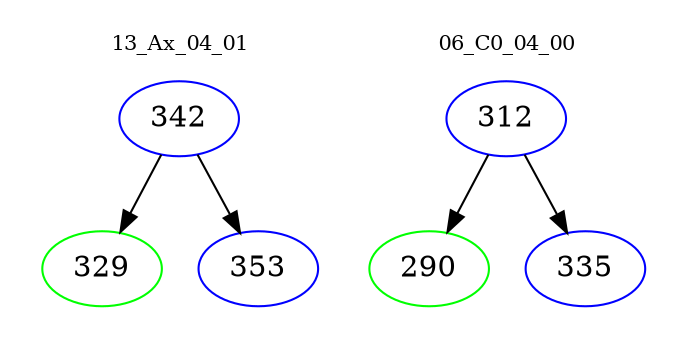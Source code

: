 digraph{
subgraph cluster_0 {
color = white
label = "13_Ax_04_01";
fontsize=10;
T0_342 [label="342", color="blue"]
T0_342 -> T0_329 [color="black"]
T0_329 [label="329", color="green"]
T0_342 -> T0_353 [color="black"]
T0_353 [label="353", color="blue"]
}
subgraph cluster_1 {
color = white
label = "06_C0_04_00";
fontsize=10;
T1_312 [label="312", color="blue"]
T1_312 -> T1_290 [color="black"]
T1_290 [label="290", color="green"]
T1_312 -> T1_335 [color="black"]
T1_335 [label="335", color="blue"]
}
}
